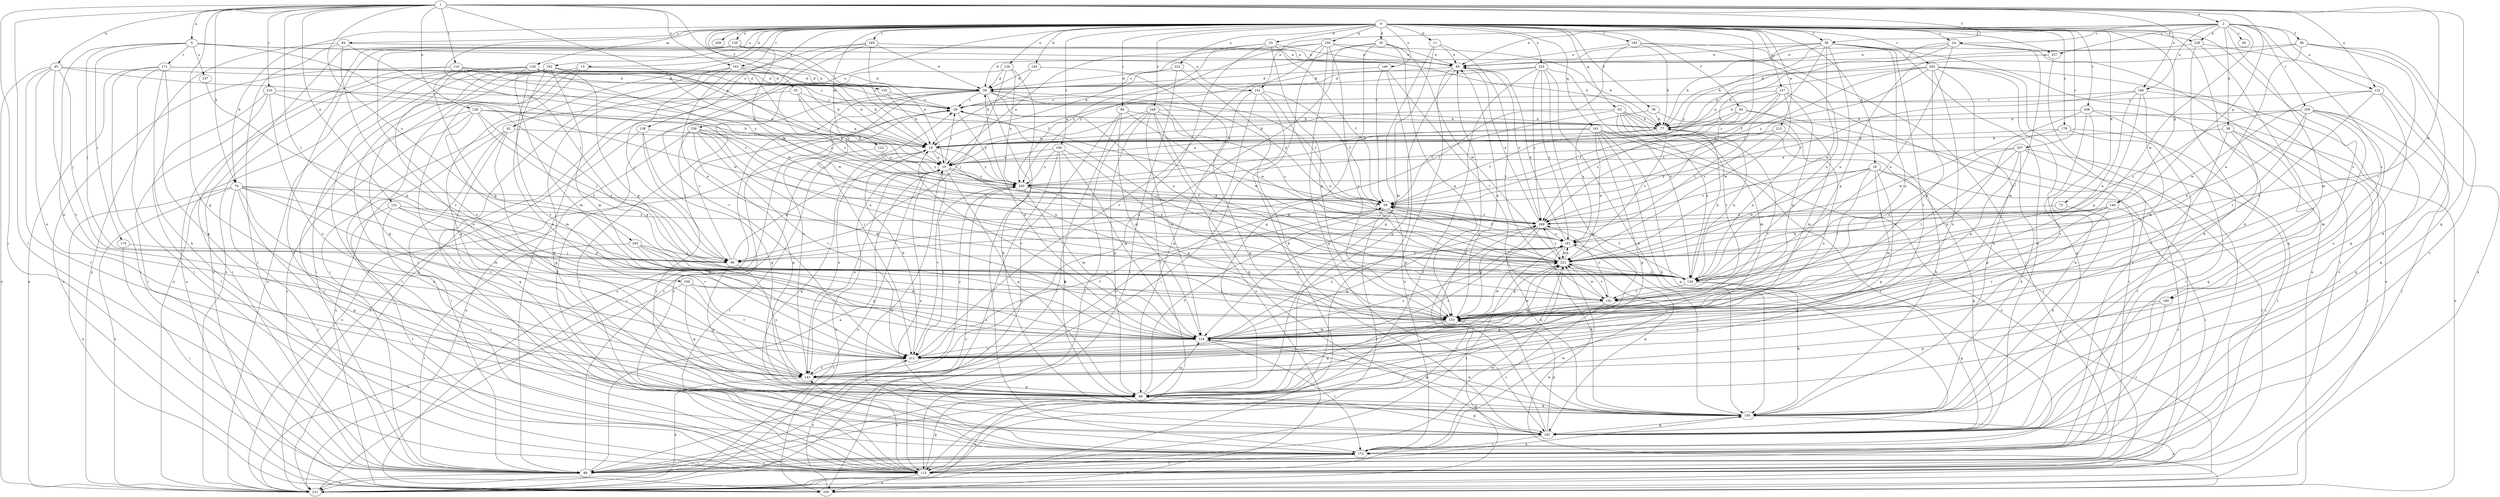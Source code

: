 strict digraph  {
0;
1;
2;
5;
10;
11;
13;
18;
19;
24;
28;
29;
33;
35;
36;
38;
39;
45;
49;
54;
55;
56;
58;
59;
62;
63;
68;
73;
76;
77;
80;
84;
86;
96;
104;
105;
109;
110;
115;
120;
122;
124;
126;
128;
131;
132;
134;
135;
138;
139;
140;
141;
143;
147;
149;
153;
156;
161;
162;
165;
169;
170;
171;
172;
179;
180;
181;
183;
185;
190;
191;
192;
193;
196;
197;
200;
202;
207;
208;
209;
210;
211;
213;
221;
222;
224;
228;
231;
236;
237;
240;
248;
249;
0 -> 11  [label=b];
0 -> 13  [label=b];
0 -> 18  [label=b];
0 -> 24  [label=c];
0 -> 33  [label=d];
0 -> 35  [label=d];
0 -> 36  [label=d];
0 -> 54  [label=f];
0 -> 55  [label=f];
0 -> 56  [label=f];
0 -> 62  [label=g];
0 -> 63  [label=g];
0 -> 73  [label=h];
0 -> 76  [label=h];
0 -> 80  [label=i];
0 -> 84  [label=i];
0 -> 96  [label=j];
0 -> 104  [label=k];
0 -> 105  [label=k];
0 -> 120  [label=m];
0 -> 122  [label=m];
0 -> 126  [label=n];
0 -> 135  [label=o];
0 -> 138  [label=o];
0 -> 139  [label=o];
0 -> 140  [label=o];
0 -> 147  [label=p];
0 -> 149  [label=p];
0 -> 156  [label=q];
0 -> 161  [label=q];
0 -> 165  [label=r];
0 -> 179  [label=s];
0 -> 180  [label=s];
0 -> 183  [label=t];
0 -> 185  [label=t];
0 -> 190  [label=t];
0 -> 192  [label=u];
0 -> 202  [label=v];
0 -> 207  [label=v];
0 -> 208  [label=v];
0 -> 209  [label=v];
0 -> 213  [label=w];
0 -> 222  [label=x];
0 -> 224  [label=x];
0 -> 228  [label=x];
0 -> 236  [label=y];
0 -> 237  [label=y];
0 -> 248  [label=z];
0 -> 249  [label=z];
1 -> 2  [label=a];
1 -> 5  [label=a];
1 -> 10  [label=a];
1 -> 19  [label=b];
1 -> 45  [label=e];
1 -> 56  [label=f];
1 -> 68  [label=g];
1 -> 76  [label=h];
1 -> 86  [label=i];
1 -> 109  [label=l];
1 -> 110  [label=l];
1 -> 115  [label=l];
1 -> 128  [label=n];
1 -> 131  [label=n];
1 -> 132  [label=n];
1 -> 149  [label=p];
1 -> 162  [label=q];
1 -> 165  [label=r];
1 -> 193  [label=u];
1 -> 196  [label=u];
1 -> 210  [label=v];
1 -> 221  [label=w];
2 -> 24  [label=c];
2 -> 28  [label=c];
2 -> 38  [label=d];
2 -> 49  [label=e];
2 -> 58  [label=f];
2 -> 124  [label=m];
2 -> 132  [label=n];
2 -> 141  [label=o];
2 -> 169  [label=r];
2 -> 180  [label=s];
2 -> 196  [label=u];
2 -> 221  [label=w];
2 -> 228  [label=x];
2 -> 237  [label=y];
5 -> 77  [label=h];
5 -> 96  [label=j];
5 -> 141  [label=o];
5 -> 143  [label=o];
5 -> 170  [label=r];
5 -> 171  [label=r];
5 -> 181  [label=s];
5 -> 197  [label=u];
10 -> 29  [label=c];
10 -> 68  [label=g];
10 -> 143  [label=o];
10 -> 211  [label=v];
10 -> 221  [label=w];
10 -> 231  [label=x];
10 -> 240  [label=y];
11 -> 49  [label=e];
11 -> 68  [label=g];
11 -> 124  [label=m];
11 -> 191  [label=t];
13 -> 39  [label=d];
13 -> 68  [label=g];
13 -> 86  [label=i];
13 -> 172  [label=r];
18 -> 68  [label=g];
18 -> 86  [label=i];
18 -> 124  [label=m];
18 -> 162  [label=q];
18 -> 191  [label=t];
18 -> 221  [label=w];
18 -> 240  [label=y];
18 -> 249  [label=z];
19 -> 10  [label=a];
19 -> 115  [label=l];
19 -> 134  [label=n];
19 -> 143  [label=o];
19 -> 162  [label=q];
19 -> 240  [label=y];
24 -> 10  [label=a];
24 -> 49  [label=e];
24 -> 77  [label=h];
24 -> 115  [label=l];
24 -> 124  [label=m];
24 -> 134  [label=n];
29 -> 77  [label=h];
29 -> 240  [label=y];
33 -> 10  [label=a];
33 -> 49  [label=e];
33 -> 59  [label=f];
33 -> 115  [label=l];
33 -> 153  [label=p];
33 -> 240  [label=y];
35 -> 19  [label=b];
35 -> 49  [label=e];
35 -> 68  [label=g];
35 -> 143  [label=o];
35 -> 153  [label=p];
35 -> 221  [label=w];
36 -> 77  [label=h];
36 -> 143  [label=o];
36 -> 181  [label=s];
38 -> 19  [label=b];
38 -> 86  [label=i];
38 -> 143  [label=o];
38 -> 162  [label=q];
38 -> 211  [label=v];
39 -> 29  [label=c];
39 -> 59  [label=f];
39 -> 105  [label=k];
39 -> 115  [label=l];
39 -> 134  [label=n];
39 -> 143  [label=o];
39 -> 200  [label=u];
39 -> 211  [label=v];
39 -> 221  [label=w];
45 -> 39  [label=d];
45 -> 96  [label=j];
45 -> 143  [label=o];
45 -> 172  [label=r];
45 -> 211  [label=v];
45 -> 221  [label=w];
45 -> 231  [label=x];
49 -> 39  [label=d];
49 -> 68  [label=g];
49 -> 231  [label=x];
49 -> 249  [label=z];
54 -> 59  [label=f];
54 -> 77  [label=h];
54 -> 115  [label=l];
54 -> 124  [label=m];
54 -> 249  [label=z];
55 -> 10  [label=a];
55 -> 29  [label=c];
55 -> 115  [label=l];
55 -> 240  [label=y];
56 -> 39  [label=d];
56 -> 49  [label=e];
56 -> 59  [label=f];
56 -> 77  [label=h];
56 -> 134  [label=n];
56 -> 153  [label=p];
56 -> 162  [label=q];
56 -> 200  [label=u];
56 -> 211  [label=v];
56 -> 221  [label=w];
56 -> 240  [label=y];
58 -> 19  [label=b];
58 -> 49  [label=e];
58 -> 105  [label=k];
58 -> 134  [label=n];
58 -> 172  [label=r];
58 -> 191  [label=t];
59 -> 39  [label=d];
59 -> 115  [label=l];
59 -> 143  [label=o];
59 -> 153  [label=p];
59 -> 249  [label=z];
62 -> 19  [label=b];
62 -> 68  [label=g];
62 -> 86  [label=i];
62 -> 162  [label=q];
62 -> 200  [label=u];
63 -> 19  [label=b];
63 -> 59  [label=f];
63 -> 77  [label=h];
63 -> 115  [label=l];
63 -> 124  [label=m];
63 -> 134  [label=n];
63 -> 191  [label=t];
63 -> 211  [label=v];
68 -> 59  [label=f];
68 -> 105  [label=k];
68 -> 124  [label=m];
68 -> 231  [label=x];
73 -> 105  [label=k];
73 -> 249  [label=z];
76 -> 59  [label=f];
76 -> 115  [label=l];
76 -> 124  [label=m];
76 -> 143  [label=o];
76 -> 153  [label=p];
76 -> 162  [label=q];
76 -> 200  [label=u];
76 -> 211  [label=v];
76 -> 231  [label=x];
77 -> 19  [label=b];
77 -> 59  [label=f];
77 -> 134  [label=n];
77 -> 181  [label=s];
80 -> 77  [label=h];
80 -> 86  [label=i];
80 -> 124  [label=m];
80 -> 221  [label=w];
80 -> 231  [label=x];
84 -> 49  [label=e];
84 -> 86  [label=i];
84 -> 211  [label=v];
84 -> 221  [label=w];
84 -> 231  [label=x];
86 -> 10  [label=a];
86 -> 29  [label=c];
86 -> 105  [label=k];
86 -> 172  [label=r];
86 -> 231  [label=x];
96 -> 10  [label=a];
96 -> 29  [label=c];
96 -> 68  [label=g];
96 -> 143  [label=o];
104 -> 19  [label=b];
104 -> 39  [label=d];
104 -> 162  [label=q];
105 -> 77  [label=h];
105 -> 124  [label=m];
105 -> 162  [label=q];
105 -> 181  [label=s];
105 -> 231  [label=x];
109 -> 68  [label=g];
109 -> 153  [label=p];
109 -> 191  [label=t];
109 -> 211  [label=v];
109 -> 231  [label=x];
110 -> 10  [label=a];
110 -> 19  [label=b];
110 -> 39  [label=d];
110 -> 86  [label=i];
110 -> 153  [label=p];
110 -> 200  [label=u];
110 -> 240  [label=y];
115 -> 29  [label=c];
115 -> 68  [label=g];
115 -> 143  [label=o];
115 -> 181  [label=s];
115 -> 200  [label=u];
115 -> 221  [label=w];
115 -> 249  [label=z];
120 -> 19  [label=b];
120 -> 29  [label=c];
120 -> 39  [label=d];
120 -> 124  [label=m];
120 -> 143  [label=o];
120 -> 200  [label=u];
120 -> 221  [label=w];
120 -> 231  [label=x];
122 -> 10  [label=a];
122 -> 231  [label=x];
122 -> 240  [label=y];
124 -> 19  [label=b];
124 -> 39  [label=d];
124 -> 105  [label=k];
124 -> 172  [label=r];
124 -> 211  [label=v];
124 -> 221  [label=w];
124 -> 249  [label=z];
126 -> 39  [label=d];
126 -> 96  [label=j];
126 -> 115  [label=l];
126 -> 172  [label=r];
126 -> 240  [label=y];
128 -> 19  [label=b];
128 -> 77  [label=h];
128 -> 86  [label=i];
128 -> 96  [label=j];
128 -> 115  [label=l];
128 -> 124  [label=m];
128 -> 153  [label=p];
131 -> 115  [label=l];
131 -> 124  [label=m];
131 -> 172  [label=r];
131 -> 211  [label=v];
131 -> 249  [label=z];
132 -> 29  [label=c];
132 -> 68  [label=g];
132 -> 162  [label=q];
132 -> 191  [label=t];
132 -> 221  [label=w];
134 -> 29  [label=c];
134 -> 59  [label=f];
134 -> 77  [label=h];
134 -> 105  [label=k];
134 -> 162  [label=q];
134 -> 191  [label=t];
135 -> 19  [label=b];
135 -> 29  [label=c];
138 -> 19  [label=b];
138 -> 68  [label=g];
138 -> 172  [label=r];
138 -> 231  [label=x];
139 -> 10  [label=a];
139 -> 49  [label=e];
139 -> 143  [label=o];
139 -> 172  [label=r];
139 -> 200  [label=u];
139 -> 231  [label=x];
139 -> 249  [label=z];
140 -> 39  [label=d];
140 -> 59  [label=f];
140 -> 86  [label=i];
140 -> 191  [label=t];
141 -> 29  [label=c];
141 -> 59  [label=f];
141 -> 68  [label=g];
141 -> 86  [label=i];
141 -> 134  [label=n];
141 -> 200  [label=u];
143 -> 68  [label=g];
143 -> 211  [label=v];
143 -> 231  [label=x];
143 -> 240  [label=y];
147 -> 29  [label=c];
147 -> 77  [label=h];
147 -> 86  [label=i];
147 -> 96  [label=j];
147 -> 153  [label=p];
147 -> 221  [label=w];
147 -> 249  [label=z];
149 -> 153  [label=p];
149 -> 172  [label=r];
149 -> 181  [label=s];
149 -> 211  [label=v];
149 -> 221  [label=w];
149 -> 249  [label=z];
153 -> 49  [label=e];
153 -> 68  [label=g];
153 -> 124  [label=m];
153 -> 221  [label=w];
156 -> 29  [label=c];
156 -> 49  [label=e];
156 -> 77  [label=h];
156 -> 153  [label=p];
156 -> 162  [label=q];
156 -> 211  [label=v];
156 -> 231  [label=x];
156 -> 240  [label=y];
161 -> 10  [label=a];
161 -> 19  [label=b];
161 -> 68  [label=g];
161 -> 105  [label=k];
161 -> 162  [label=q];
161 -> 172  [label=r];
161 -> 221  [label=w];
161 -> 231  [label=x];
162 -> 10  [label=a];
162 -> 49  [label=e];
162 -> 68  [label=g];
162 -> 153  [label=p];
162 -> 172  [label=r];
165 -> 19  [label=b];
165 -> 39  [label=d];
165 -> 96  [label=j];
165 -> 115  [label=l];
165 -> 134  [label=n];
165 -> 162  [label=q];
165 -> 249  [label=z];
169 -> 77  [label=h];
169 -> 115  [label=l];
169 -> 124  [label=m];
169 -> 134  [label=n];
169 -> 143  [label=o];
169 -> 162  [label=q];
169 -> 181  [label=s];
169 -> 191  [label=t];
170 -> 86  [label=i];
170 -> 96  [label=j];
171 -> 29  [label=c];
171 -> 39  [label=d];
171 -> 68  [label=g];
171 -> 86  [label=i];
171 -> 105  [label=k];
171 -> 115  [label=l];
171 -> 231  [label=x];
172 -> 10  [label=a];
172 -> 86  [label=i];
172 -> 115  [label=l];
172 -> 221  [label=w];
179 -> 19  [label=b];
179 -> 115  [label=l];
179 -> 153  [label=p];
179 -> 172  [label=r];
180 -> 68  [label=g];
180 -> 153  [label=p];
180 -> 172  [label=r];
181 -> 49  [label=e];
181 -> 59  [label=f];
181 -> 96  [label=j];
181 -> 105  [label=k];
181 -> 124  [label=m];
181 -> 162  [label=q];
181 -> 211  [label=v];
181 -> 221  [label=w];
183 -> 49  [label=e];
183 -> 77  [label=h];
183 -> 86  [label=i];
183 -> 96  [label=j];
183 -> 134  [label=n];
185 -> 39  [label=d];
185 -> 49  [label=e];
185 -> 59  [label=f];
185 -> 86  [label=i];
185 -> 211  [label=v];
185 -> 231  [label=x];
190 -> 10  [label=a];
190 -> 105  [label=k];
190 -> 124  [label=m];
190 -> 134  [label=n];
190 -> 200  [label=u];
190 -> 240  [label=y];
191 -> 153  [label=p];
191 -> 172  [label=r];
191 -> 221  [label=w];
191 -> 249  [label=z];
192 -> 39  [label=d];
192 -> 68  [label=g];
192 -> 86  [label=i];
192 -> 115  [label=l];
192 -> 124  [label=m];
192 -> 143  [label=o];
192 -> 153  [label=p];
192 -> 172  [label=r];
192 -> 211  [label=v];
192 -> 231  [label=x];
192 -> 240  [label=y];
192 -> 249  [label=z];
193 -> 86  [label=i];
193 -> 96  [label=j];
193 -> 124  [label=m];
193 -> 153  [label=p];
193 -> 191  [label=t];
196 -> 29  [label=c];
196 -> 59  [label=f];
196 -> 124  [label=m];
196 -> 134  [label=n];
196 -> 153  [label=p];
196 -> 172  [label=r];
197 -> 153  [label=p];
200 -> 10  [label=a];
200 -> 211  [label=v];
200 -> 221  [label=w];
202 -> 39  [label=d];
202 -> 59  [label=f];
202 -> 77  [label=h];
202 -> 105  [label=k];
202 -> 143  [label=o];
202 -> 153  [label=p];
202 -> 162  [label=q];
202 -> 172  [label=r];
202 -> 231  [label=x];
202 -> 240  [label=y];
207 -> 10  [label=a];
207 -> 86  [label=i];
207 -> 105  [label=k];
207 -> 115  [label=l];
207 -> 134  [label=n];
207 -> 153  [label=p];
207 -> 191  [label=t];
208 -> 77  [label=h];
208 -> 105  [label=k];
208 -> 172  [label=r];
208 -> 200  [label=u];
208 -> 211  [label=v];
208 -> 221  [label=w];
210 -> 29  [label=c];
210 -> 86  [label=i];
210 -> 115  [label=l];
210 -> 143  [label=o];
210 -> 191  [label=t];
211 -> 19  [label=b];
211 -> 59  [label=f];
211 -> 143  [label=o];
211 -> 181  [label=s];
211 -> 221  [label=w];
213 -> 19  [label=b];
213 -> 134  [label=n];
213 -> 249  [label=z];
221 -> 59  [label=f];
221 -> 68  [label=g];
221 -> 134  [label=n];
221 -> 153  [label=p];
221 -> 181  [label=s];
221 -> 191  [label=t];
221 -> 249  [label=z];
222 -> 39  [label=d];
222 -> 105  [label=k];
222 -> 115  [label=l];
224 -> 10  [label=a];
224 -> 39  [label=d];
224 -> 68  [label=g];
224 -> 86  [label=i];
224 -> 105  [label=k];
224 -> 134  [label=n];
224 -> 181  [label=s];
224 -> 249  [label=z];
228 -> 49  [label=e];
228 -> 105  [label=k];
228 -> 162  [label=q];
228 -> 231  [label=x];
231 -> 29  [label=c];
231 -> 153  [label=p];
231 -> 240  [label=y];
236 -> 19  [label=b];
236 -> 68  [label=g];
236 -> 96  [label=j];
236 -> 124  [label=m];
236 -> 134  [label=n];
236 -> 211  [label=v];
236 -> 221  [label=w];
236 -> 231  [label=x];
237 -> 115  [label=l];
237 -> 153  [label=p];
240 -> 59  [label=f];
240 -> 124  [label=m];
240 -> 153  [label=p];
240 -> 211  [label=v];
240 -> 249  [label=z];
248 -> 10  [label=a];
248 -> 68  [label=g];
248 -> 77  [label=h];
248 -> 115  [label=l];
248 -> 124  [label=m];
248 -> 134  [label=n];
248 -> 162  [label=q];
248 -> 181  [label=s];
249 -> 49  [label=e];
249 -> 105  [label=k];
249 -> 153  [label=p];
249 -> 181  [label=s];
}
